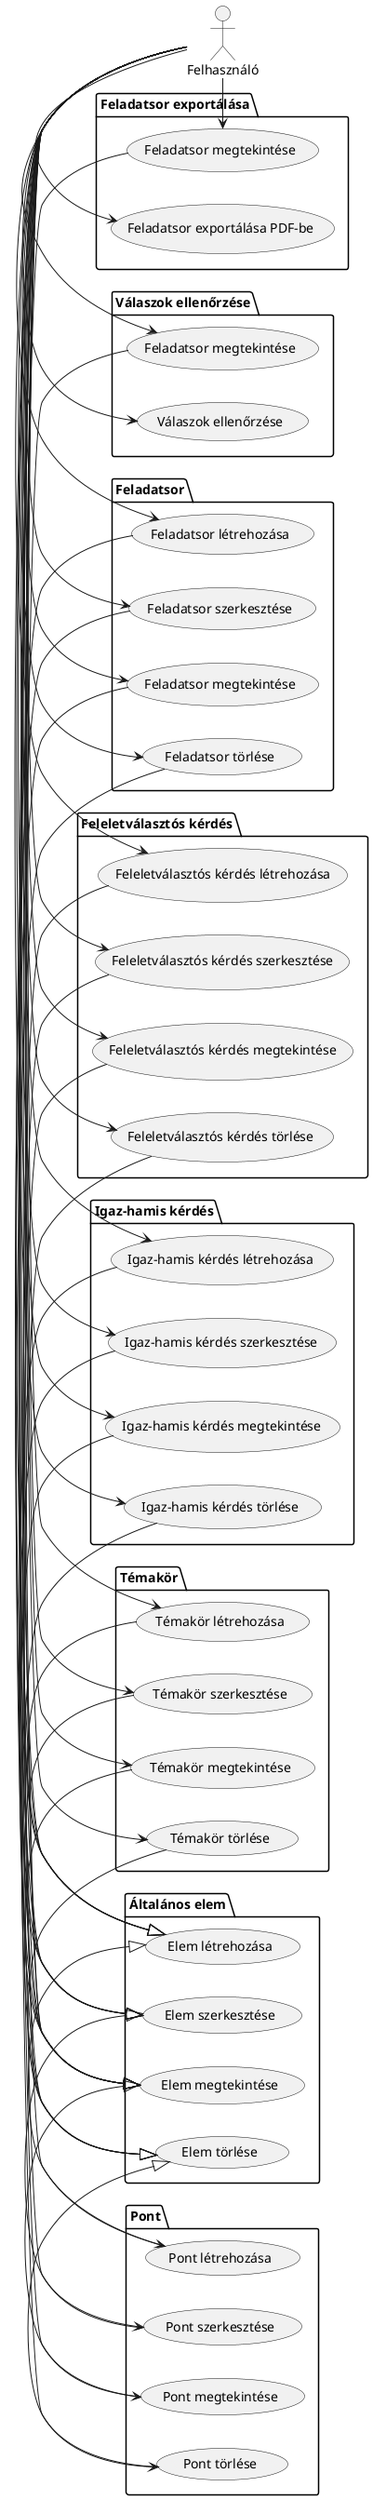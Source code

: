 @startuml UseCase Diagram

left to right direction

actor Felhasználó

package "Általános elem" {
    usecase "Elem létrehozása" as CreateElement
    usecase "Elem szerkesztése" as EditElement
    usecase "Elem megtekintése" as ViewElement
    usecase "Elem törlése" as DeleteElement
}

package "Pont" {
    usecase "Pont létrehozása" as CreatePoint
    usecase "Pont szerkesztése" as EditPoint
    usecase "Pont megtekintése" as ViewPoint
    usecase "Pont törlése" as DeletePoint

    CreatePoint -|> CreateElement
    EditPoint -|> EditElement
    ViewPoint -|> ViewElement
    DeletePoint -|> DeleteElement
}

package "Témakör" {
    usecase "Témakör létrehozása" as CreateTopic
    usecase "Témakör szerkesztése" as EditTopic
    usecase "Témakör megtekintése" as ViewTopic
    usecase "Témakör törlése" as DeleteTopic

    CreateTopic -|> CreateElement
    EditTopic -|> EditElement
    ViewTopic -|> ViewElement
    DeleteTopic -|> DeleteElement
}

package "Igaz-hamis kérdés" {
    usecase "Igaz-hamis kérdés létrehozása" as CreateTrueFalseQuestion
    usecase "Igaz-hamis kérdés szerkesztése" as EditTrueFalseQuestion
    usecase "Igaz-hamis kérdés megtekintése" as ViewTrueFalseQuestion
    usecase "Igaz-hamis kérdés törlése" as DeleteTrueFalseQuestion

    CreateTrueFalseQuestion -|> CreateElement
    EditTrueFalseQuestion -|> EditElement
    ViewTrueFalseQuestion -|> ViewElement
    DeleteTrueFalseQuestion -|> DeleteElement
}

package "Feleletválasztós kérdés" {
    usecase "Feleletválasztós kérdés létrehozása" as CreateMultipleChoiceQuestion
    usecase "Feleletválasztós kérdés szerkesztése" as EditMultipleChoiceQuestion
    usecase "Feleletválasztós kérdés megtekintése" as ViewMultipleChoiceQuestion
    usecase "Feleletválasztós kérdés törlése" as DeleteMultipleChoiceQuestion

    CreateMultipleChoiceQuestion -|> CreateElement
    EditMultipleChoiceQuestion -|> EditElement
    ViewMultipleChoiceQuestion -|> ViewElement
    DeleteMultipleChoiceQuestion -|> DeleteElement
}

package "Feladatsor" {
    usecase "Feladatsor létrehozása" as CreateExam
    usecase "Feladatsor szerkesztése" as EditExam
    usecase "Feladatsor megtekintése" as ViewExam
    usecase "Feladatsor törlése" as DeleteExam

    CreateExam -|> CreateElement
    EditExam -|> EditElement
    ViewExam -|> ViewElement
    DeleteExam -|> DeleteElement
}

package "Válaszok ellenőrzése" {
    usecase "Feladatsor megtekintése" as ViewExamCheck
    usecase "Válaszok ellenőrzése" as CheckAnswers

    ViewExamCheck -|> ViewElement
}

package "Feladatsor exportálása" {
    usecase "Feladatsor megtekintése" as ViewExamExport
    usecase "Feladatsor exportálása PDF-be" as ExportExamToPDF

    ViewExamExport -|> ViewElement
}


Felhasználó -> CreatePoint
Felhasználó -> EditPoint
Felhasználó -> ViewPoint
Felhasználó -> DeletePoint

Felhasználó -> CreateTopic
Felhasználó -> EditTopic
Felhasználó -> ViewTopic
Felhasználó -> DeleteTopic

Felhasználó -> CreateTrueFalseQuestion
Felhasználó -> EditTrueFalseQuestion
Felhasználó -> ViewTrueFalseQuestion
Felhasználó -> DeleteTrueFalseQuestion

Felhasználó -> CreateMultipleChoiceQuestion
Felhasználó -> EditMultipleChoiceQuestion
Felhasználó -> ViewMultipleChoiceQuestion
Felhasználó -> DeleteMultipleChoiceQuestion

Felhasználó -> CreateExam
Felhasználó -> EditExam
Felhasználó -> ViewExam
Felhasználó -> DeleteExam

Felhasználó -> ViewExamExport
Felhasználó -> ExportExamToPDF

Felhasználó -> ViewExamCheck
Felhasználó -> CheckAnswers

@enduml
